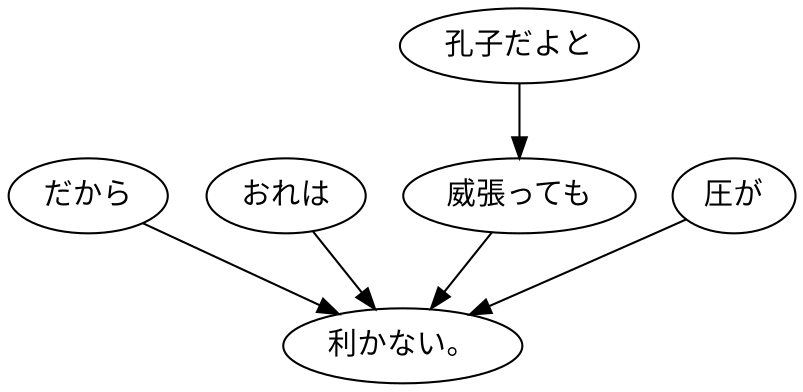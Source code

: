 digraph graph8847 {
	node0 [label="だから"];
	node1 [label="おれは"];
	node2 [label="孔子だよと"];
	node3 [label="威張っても"];
	node4 [label="圧が"];
	node5 [label="利かない。"];
	node0 -> node5;
	node1 -> node5;
	node2 -> node3;
	node3 -> node5;
	node4 -> node5;
}

